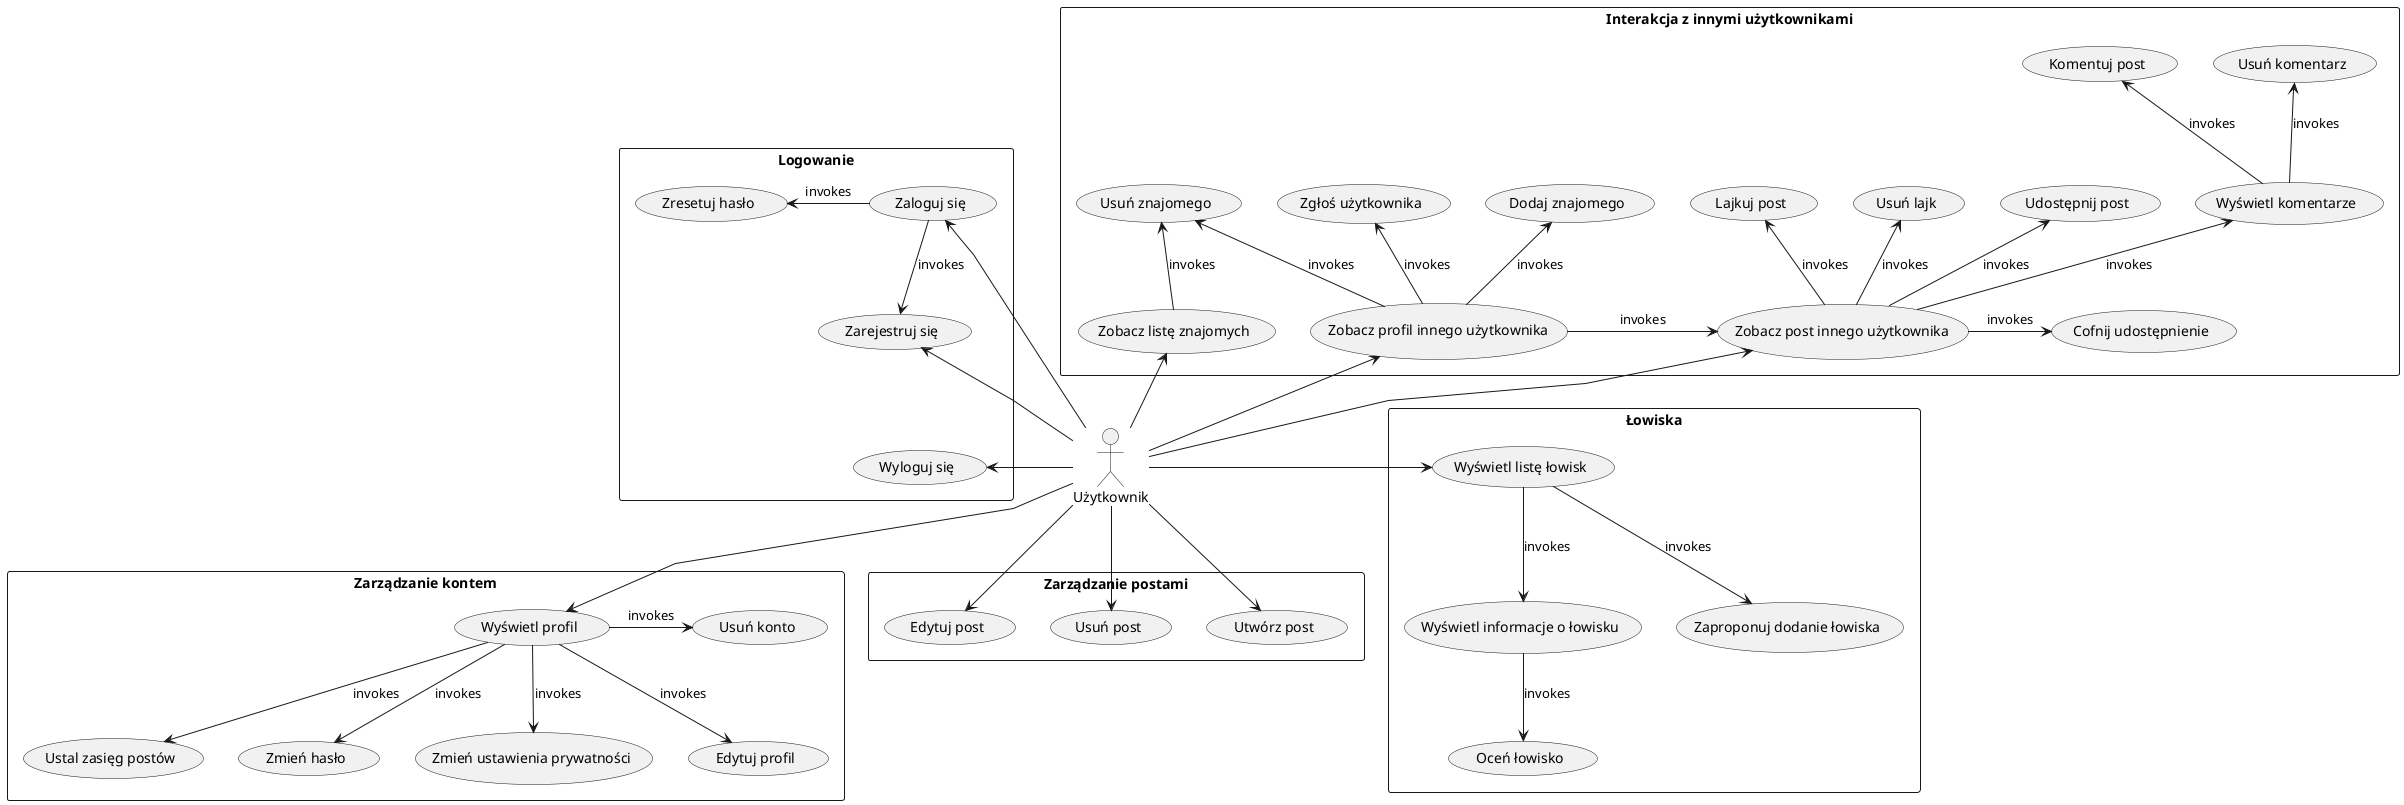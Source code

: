 @startuml
skinparam linetype polyline
!define RECTANGLE class
actor Użytkownik

rectangle "Logowanie" as login {
	usecase "Zaloguj się" as UCA1
	usecase "Zarejestruj się" as UCA2
	usecase "Zresetuj hasło" as UCA3
	usecase "Wyloguj się" as UCA4
}

Użytkownik -left-> UCA1
Użytkownik -left-> UCA2
Użytkownik -left-> UCA4

UCA1 -down-> UCA2 : invokes
UCA1 -left-> UCA3 : invokes

UCA2 -[hidden]down- UCA4

rectangle "Zarządzanie postami" as post {
	usecase "Utwórz post" as UCB1
	usecase "Edytuj post" as UCB2
	usecase "Usuń post" as UCB3
}

Użytkownik --> UCB1
Użytkownik --> UCB2
Użytkownik --> UCB3

rectangle "Interakcja z innymi użytkownikami" as interaction {
	usecase "Wyświetl komentarze" as UCC1
	usecase "Komentuj post" as UCC2
	usecase "Usuń komentarz" as UCC3
	usecase "Lajkuj post" as UCC4
	usecase "Usuń lajk" as UCC5
	usecase "Udostępnij post" as UCC6
	usecase "Cofnij udostępnienie" as UCC7
	usecase "Zobacz profil innego użytkownika" as UCC8
	usecase "Zobacz post innego użytkownika" as UCC9
	usecase "Zobacz listę znajomych" as UCC10
	usecase "Dodaj znajomego" as UCC11
	usecase "Usuń znajomego" as UCC12
	usecase "Zgłoś użytkownika" as UCC13
}

Użytkownik -up-> UCC8
Użytkownik -up-> UCC9
Użytkownik -up-> UCC10

UCC8 -up-> UCC11 : invokes
UCC8 -up-> UCC12 : invokes
UCC10 -up-> UCC12 : invokes

UCC8 -right-> UCC9 : invokes
UCC8 -up-> UCC13 : invokes
UCC9 -up-> UCC1 : invokes
UCC9 -up-> UCC4 : invokes
UCC9 -up-> UCC5 : invokes
UCC9 -up-> UCC6 : invokes
UCC9 -right-> UCC7 : invokes
UCC1 -up-> UCC2 : invokes
UCC1 -up-> UCC3 : invokes

UCC8 -[hidden]left- UCC10

rectangle "Zarządzanie kontem" as account {
	usecase "Wyświetl profil" as UCD1
	usecase "Edytuj profil" as UCD2
	usecase "Ustal zasięg postów" as UCD3
	usecase "Zmień hasło" as UCD4
	usecase "Usuń konto" as UCD5
	usecase "Zmień ustawienia prywatności" as UCD6
}

Użytkownik --> UCD1

UCD1 --> UCD2 : invokes
UCD1 --> UCD3 : invokes
UCD1 --> UCD4 : invokes
UCD1 --> UCD6 : invokes
UCD1 -right-> UCD5 : invokes

rectangle "Łowiska" as fishing {
	usecase "Wyświetl listę łowisk" as UCE1
	usecase "Wyświetl informacje o łowisku" as UCE2
	usecase "Oceń łowisko" as UCE3
	usecase "Zaproponuj dodanie łowiska" as UCE4
}

Użytkownik -right-> UCE1

UCE1 -down-> UCE2 : invokes
UCE1 -down-> UCE4 : invokes
UCE2 -down-> UCE3 : invokes

@enduml